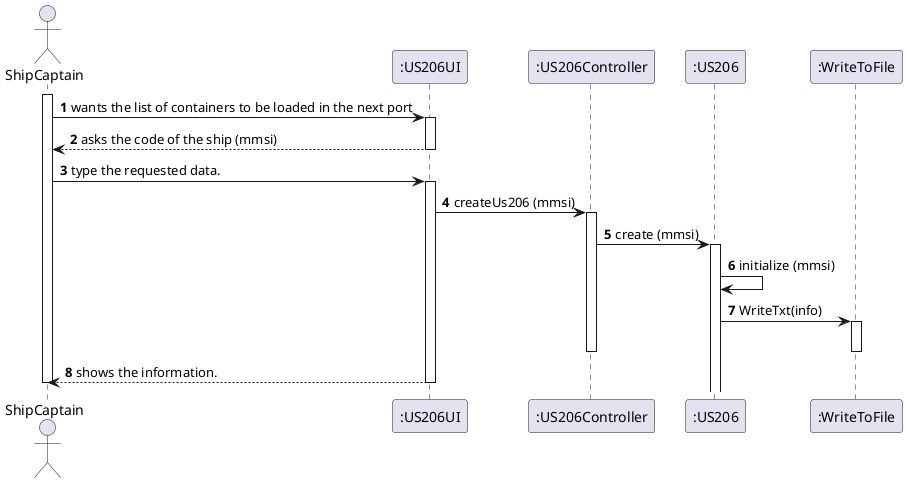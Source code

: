@startuml
'https://plantuml.com/sequence-diagram

autonumber

actor "ShipCaptain" as SC

participant ":US206UI" as CLUI
participant ":US206Controller" as CLC
participant ":US206" as US
participant ":WriteToFile" as WT



activate SC

SC -> CLUI: wants the list of containers to be loaded in the next port
activate CLUI
CLUI --> SC: asks the code of the ship (mmsi)
deactivate CLUI
SC -> CLUI:  type the requested data.

activate CLUI
CLUI -> CLC: createUs206 (mmsi)
activate CLC

CLC -> US: create (mmsi)
activate US

US -> US:initialize (mmsi)
US -> WT: WriteTxt(info)
activate WT
deactivate WT

deactivate CLC
CLUI --> SC: shows the information.

deactivate CLUI
deactivate SC
@enduml